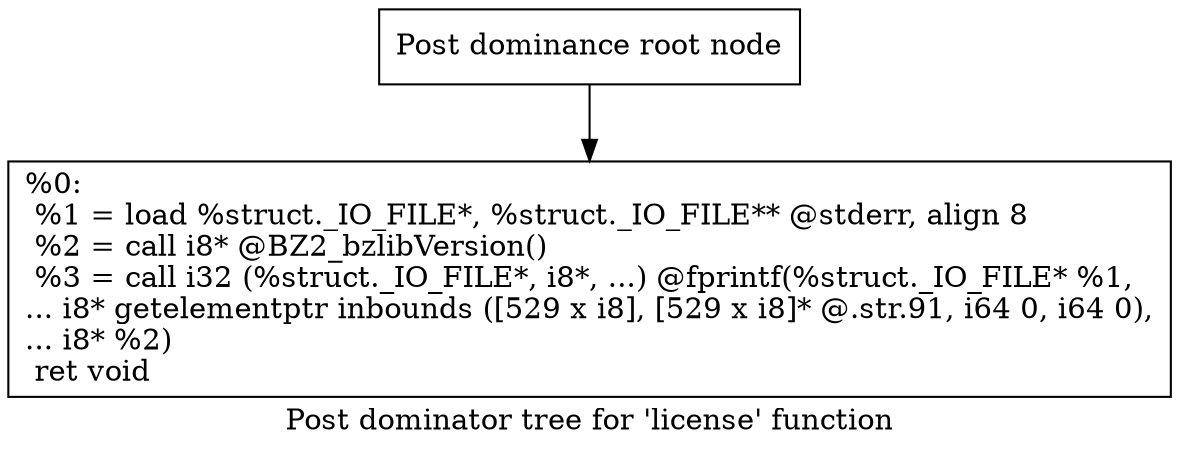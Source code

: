 digraph "Post dominator tree for 'license' function" {
	label="Post dominator tree for 'license' function";

	Node0x1520420 [shape=record,label="{Post dominance root node}"];
	Node0x1520420 -> Node0x152ccf0;
	Node0x152ccf0 [shape=record,label="{%0:\l  %1 = load %struct._IO_FILE*, %struct._IO_FILE** @stderr, align 8\l  %2 = call i8* @BZ2_bzlibVersion()\l  %3 = call i32 (%struct._IO_FILE*, i8*, ...) @fprintf(%struct._IO_FILE* %1,\l... i8* getelementptr inbounds ([529 x i8], [529 x i8]* @.str.91, i64 0, i64 0),\l... i8* %2)\l  ret void\l}"];
}
